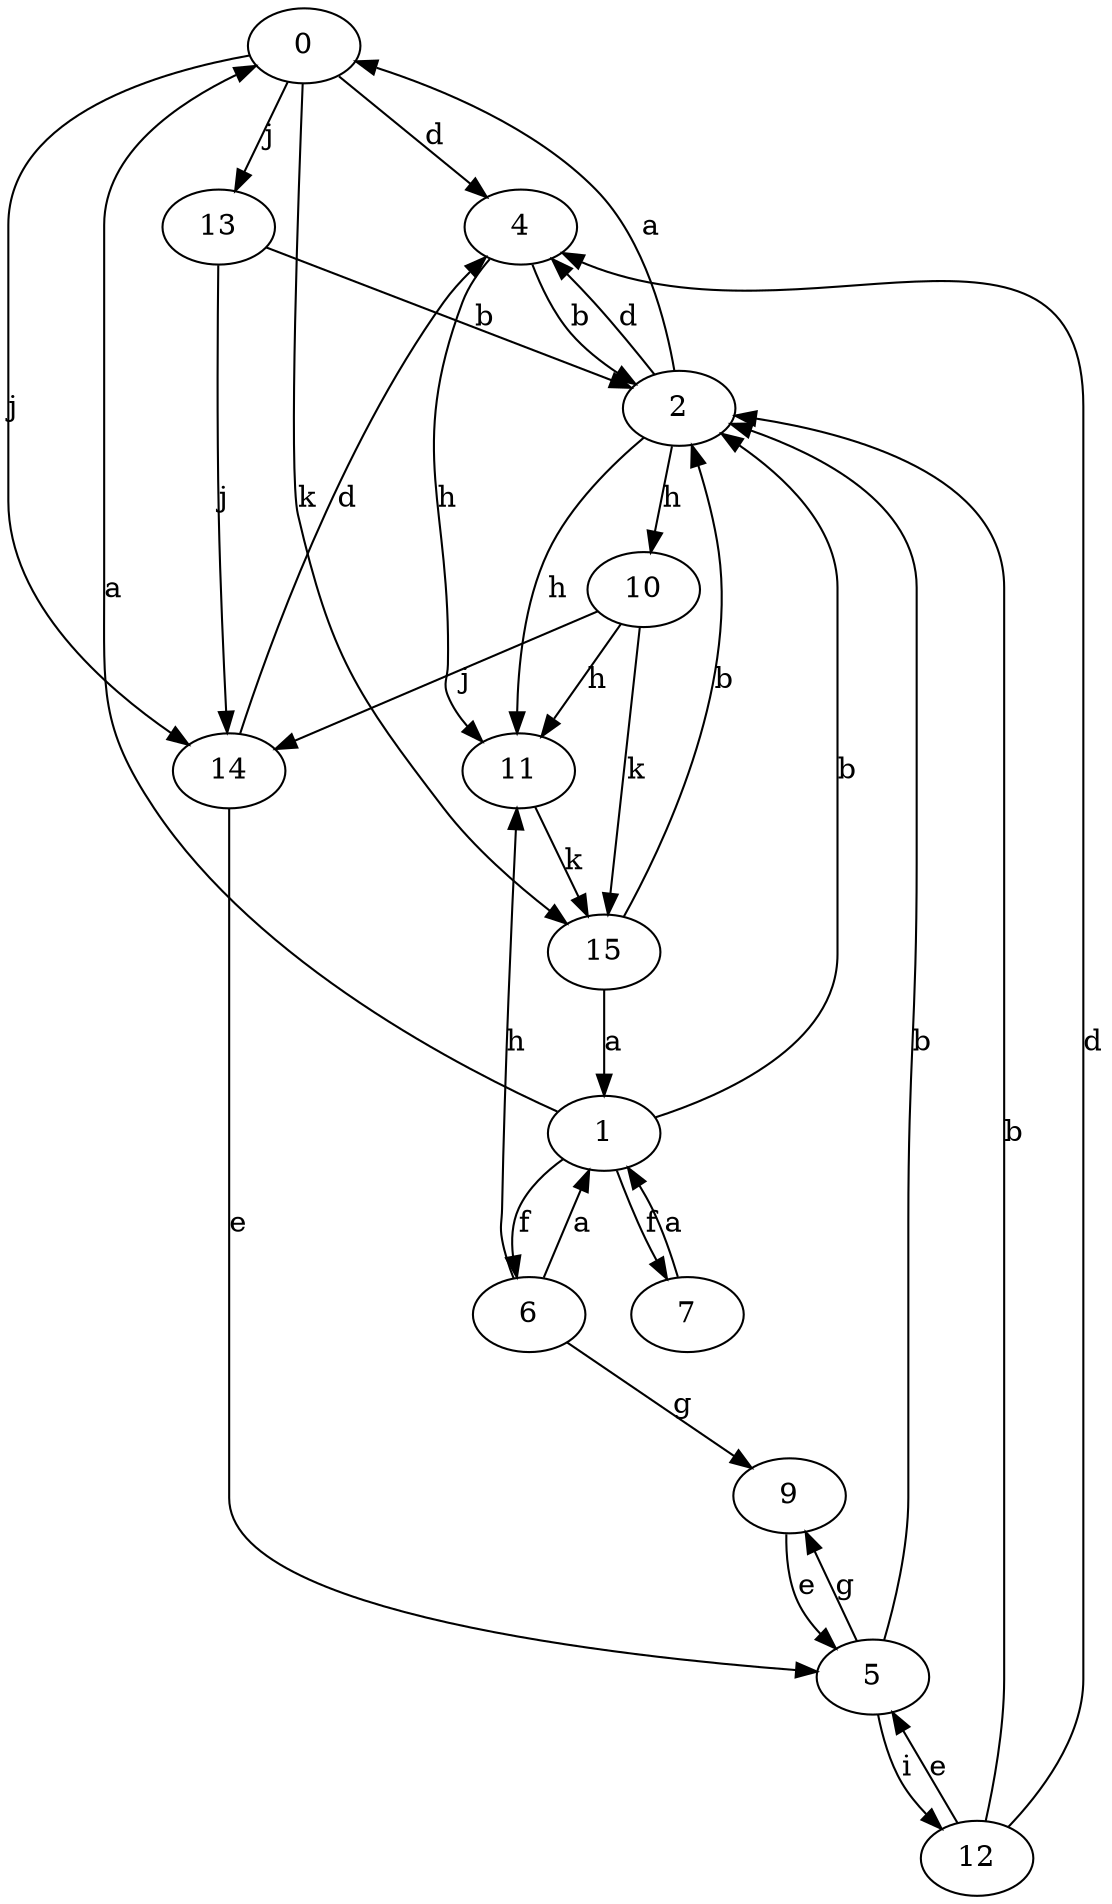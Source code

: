 strict digraph  {
0;
1;
2;
4;
5;
6;
7;
9;
10;
11;
12;
13;
14;
15;
0 -> 4  [label=d];
0 -> 13  [label=j];
0 -> 14  [label=j];
0 -> 15  [label=k];
1 -> 0  [label=a];
1 -> 2  [label=b];
1 -> 6  [label=f];
1 -> 7  [label=f];
2 -> 0  [label=a];
2 -> 4  [label=d];
2 -> 10  [label=h];
2 -> 11  [label=h];
4 -> 2  [label=b];
4 -> 11  [label=h];
5 -> 2  [label=b];
5 -> 9  [label=g];
5 -> 12  [label=i];
6 -> 1  [label=a];
6 -> 9  [label=g];
6 -> 11  [label=h];
7 -> 1  [label=a];
9 -> 5  [label=e];
10 -> 11  [label=h];
10 -> 14  [label=j];
10 -> 15  [label=k];
11 -> 15  [label=k];
12 -> 2  [label=b];
12 -> 4  [label=d];
12 -> 5  [label=e];
13 -> 2  [label=b];
13 -> 14  [label=j];
14 -> 4  [label=d];
14 -> 5  [label=e];
15 -> 1  [label=a];
15 -> 2  [label=b];
}
